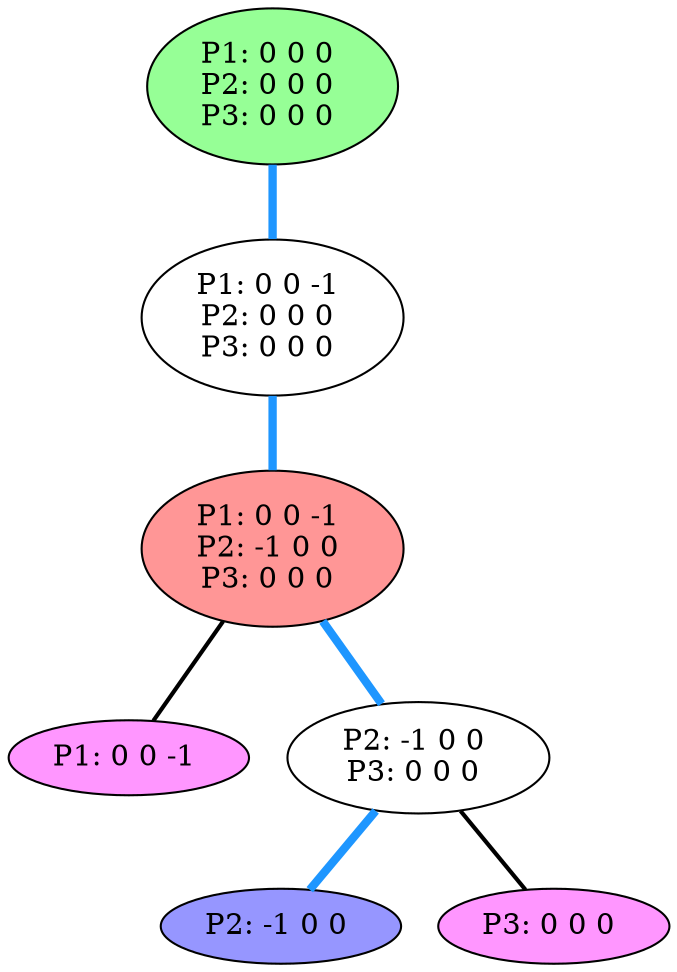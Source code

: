 graph G {
color = "black"
0 [label = "P1: 0 0 0 
P2: 0 0 0 
P3: 0 0 0 
",  style="filled", fillcolor = "#96FF96"];
1 [label = "P1: 0 0 -1 
P2: 0 0 0 
P3: 0 0 0 
"];
2 [label = "P1: 0 0 -1 
P2: -1 0 0 
P3: 0 0 0 
",  style="filled", fillcolor = "#FF9696"];
3 [label = "P1: 0 0 -1 
",  style="filled", fillcolor = "#FF96FF"];
4 [label = "P2: -1 0 0 
P3: 0 0 0 
"];
5 [label = "P2: -1 0 0 
", style="filled", fillcolor = "#9696FF"];
6 [label = "P3: 0 0 0 
",  style="filled", fillcolor = "#FF96FF"];
edge [style=bold];
0 -- 1 [color="#1E96FF", penwidth=4.0];

1 -- 2 [color="#1E96FF", penwidth=4.0];

2 -- 4 [color="#1E96FF", penwidth=4.0];
2 -- 3 [color=black];

4 -- 6 [color=black];
4 -- 5 [color="#1E96FF", penwidth=4.0];

}
